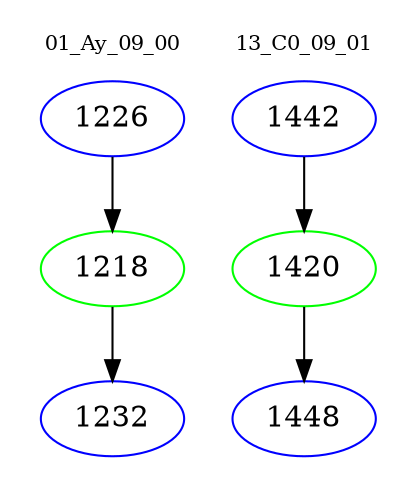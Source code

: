 digraph{
subgraph cluster_0 {
color = white
label = "01_Ay_09_00";
fontsize=10;
T0_1226 [label="1226", color="blue"]
T0_1226 -> T0_1218 [color="black"]
T0_1218 [label="1218", color="green"]
T0_1218 -> T0_1232 [color="black"]
T0_1232 [label="1232", color="blue"]
}
subgraph cluster_1 {
color = white
label = "13_C0_09_01";
fontsize=10;
T1_1442 [label="1442", color="blue"]
T1_1442 -> T1_1420 [color="black"]
T1_1420 [label="1420", color="green"]
T1_1420 -> T1_1448 [color="black"]
T1_1448 [label="1448", color="blue"]
}
}
